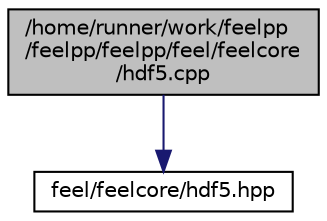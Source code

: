 digraph "/home/runner/work/feelpp/feelpp/feelpp/feel/feelcore/hdf5.cpp"
{
 // LATEX_PDF_SIZE
  edge [fontname="Helvetica",fontsize="10",labelfontname="Helvetica",labelfontsize="10"];
  node [fontname="Helvetica",fontsize="10",shape=record];
  Node1 [label="/home/runner/work/feelpp\l/feelpp/feelpp/feel/feelcore\l/hdf5.cpp",height=0.2,width=0.4,color="black", fillcolor="grey75", style="filled", fontcolor="black",tooltip=" "];
  Node1 -> Node2 [color="midnightblue",fontsize="10",style="solid",fontname="Helvetica"];
  Node2 [label="feel/feelcore/hdf5.hpp",height=0.2,width=0.4,color="black", fillcolor="white", style="filled",URL="$hdf5_8hpp.html",tooltip=" "];
}
